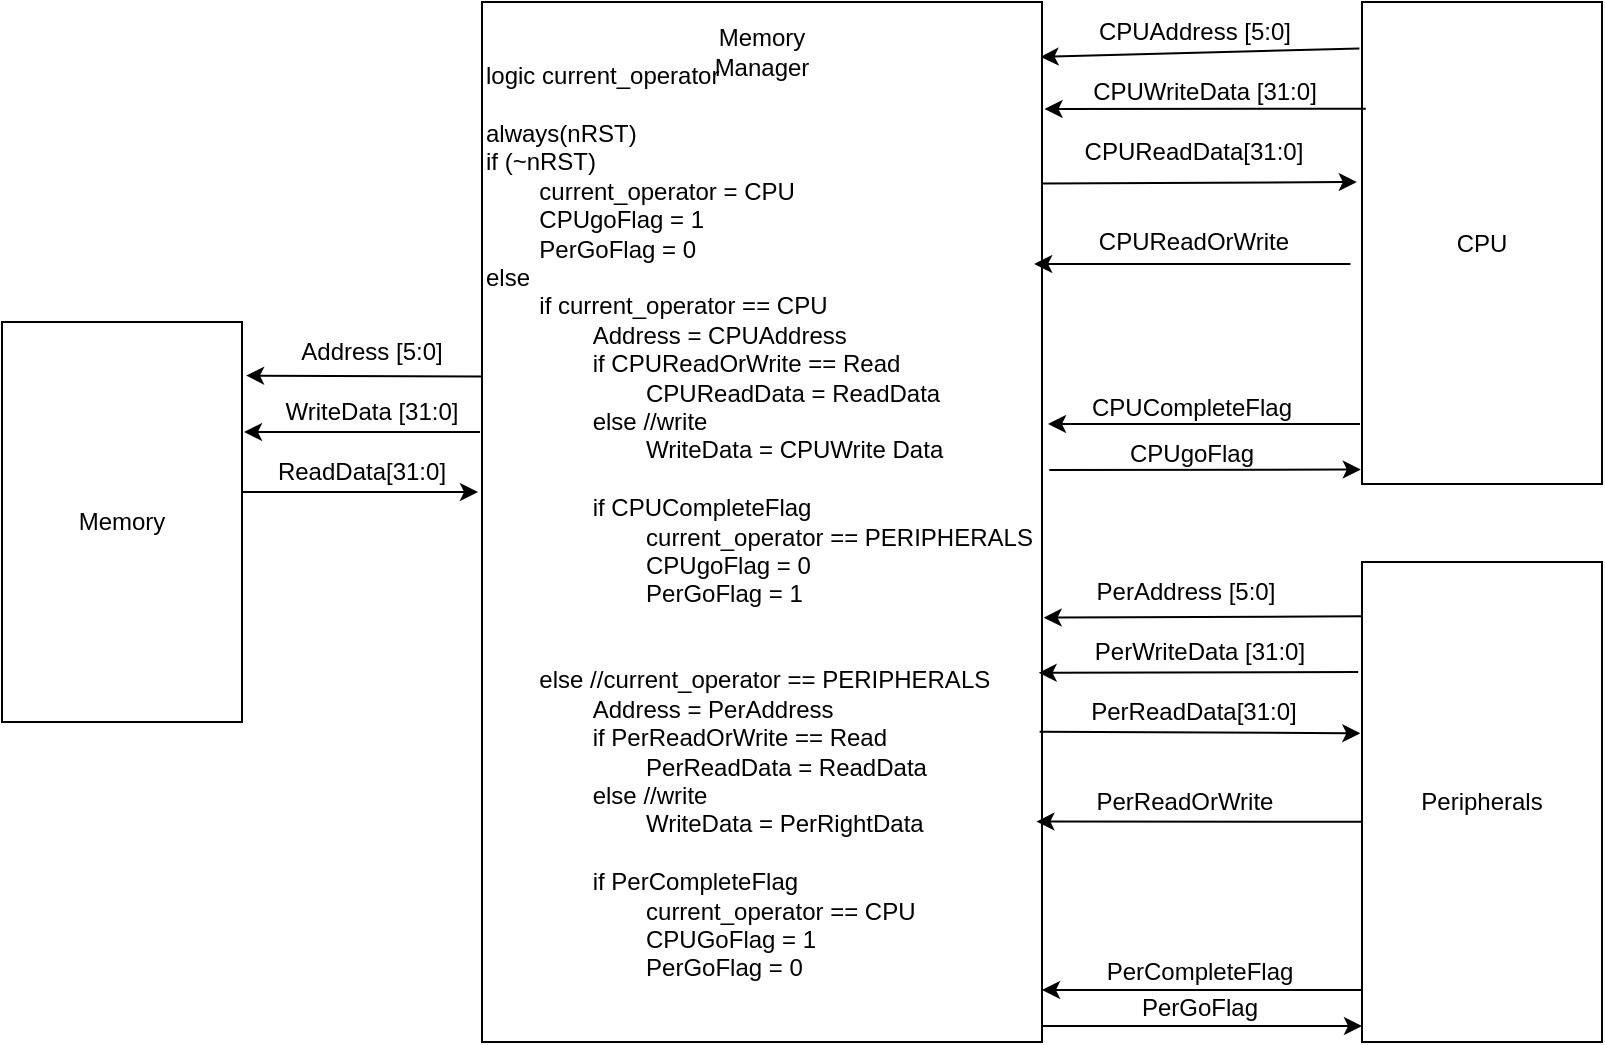 <mxfile version="24.5.5" type="github">
  <diagram name="Page-1" id="5N3FuZsPKprVkAYtZtM9">
    <mxGraphModel dx="1032" dy="418" grid="1" gridSize="10" guides="1" tooltips="1" connect="1" arrows="1" fold="1" page="1" pageScale="1" pageWidth="850" pageHeight="1100" math="0" shadow="0">
      <root>
        <mxCell id="0" />
        <mxCell id="1" parent="0" />
        <mxCell id="R8gj5nb3La20g2x7-yIn-1" value="logic current_operator&lt;div&gt;&lt;br&gt;&lt;/div&gt;&lt;div&gt;always(nRST)&lt;/div&gt;&lt;div&gt;if (~nRST)&lt;/div&gt;&lt;div&gt;&lt;span style=&quot;white-space: pre;&quot;&gt;&#x9;&lt;/span&gt;current_operator = CPU&lt;br&gt;&lt;/div&gt;&lt;div&gt;&lt;span style=&quot;white-space: pre;&quot;&gt;&#x9;&lt;/span&gt;CPUgoFlag = 1&lt;br&gt;&lt;/div&gt;&lt;div&gt;&lt;span style=&quot;white-space: pre;&quot;&gt;&#x9;&lt;/span&gt;PerGoFlag = 0&lt;br&gt;&lt;/div&gt;&lt;div&gt;else&lt;/div&gt;&lt;div&gt;&lt;span style=&quot;white-space: pre;&quot;&gt;&#x9;&lt;/span&gt;if current_operator == CPU&lt;br&gt;&lt;/div&gt;&lt;div&gt;&lt;span style=&quot;white-space: pre;&quot;&gt;&#x9;&lt;/span&gt;&lt;span style=&quot;white-space: pre;&quot;&gt;&#x9;&lt;/span&gt;Address = CPUAddress&lt;br&gt;&lt;/div&gt;&lt;div&gt;&lt;span style=&quot;white-space: pre;&quot;&gt;&#x9;&lt;/span&gt;&lt;span style=&quot;white-space: pre;&quot;&gt;&#x9;&lt;/span&gt;if CPUReadOrWrite == Read&lt;br&gt;&lt;/div&gt;&lt;div&gt;&lt;span style=&quot;white-space: pre;&quot;&gt;&#x9;&lt;/span&gt;&lt;span style=&quot;white-space: pre;&quot;&gt;&#x9;&lt;/span&gt;&lt;span style=&quot;white-space: pre;&quot;&gt;&#x9;&lt;/span&gt;CPUReadData = ReadData&lt;br&gt;&lt;/div&gt;&lt;div&gt;&lt;span style=&quot;white-space: pre;&quot;&gt;&#x9;&lt;/span&gt;&lt;span style=&quot;white-space: pre;&quot;&gt;&#x9;&lt;/span&gt;else //write&lt;br&gt;&lt;/div&gt;&lt;div&gt;&lt;span style=&quot;white-space: pre;&quot;&gt;&#x9;&lt;/span&gt;&lt;span style=&quot;white-space: pre;&quot;&gt;&#x9;&lt;/span&gt;&lt;span style=&quot;white-space: pre;&quot;&gt;&#x9;&lt;/span&gt;WriteData = CPUWrite Data&lt;br&gt;&lt;/div&gt;&lt;div&gt;&lt;span style=&quot;white-space: pre;&quot;&gt;&#x9;&lt;/span&gt;&lt;span style=&quot;white-space: pre;&quot;&gt;&#x9;&lt;/span&gt;&lt;br&gt;&lt;/div&gt;&lt;div&gt;&lt;span style=&quot;white-space: pre;&quot;&gt;&#x9;&lt;/span&gt;&lt;span style=&quot;white-space: pre;&quot;&gt;&#x9;&lt;/span&gt;if CPUCompleteFlag&lt;br&gt;&lt;/div&gt;&lt;div&gt;&lt;span style=&quot;white-space: pre;&quot;&gt;&#x9;&lt;/span&gt;&lt;span style=&quot;white-space: pre;&quot;&gt;&#x9;&lt;/span&gt;&lt;span style=&quot;white-space: pre;&quot;&gt;&#x9;&lt;/span&gt;current_operator == PERIPHERALS&lt;/div&gt;&lt;div&gt;&lt;span style=&quot;white-space: pre;&quot;&gt;&#x9;&lt;/span&gt;&lt;span style=&quot;white-space: pre;&quot;&gt;&#x9;&lt;/span&gt;&lt;span style=&quot;white-space: pre;&quot;&gt;&#x9;&lt;/span&gt;CPUgoFlag = 0&lt;br&gt;&lt;/div&gt;&lt;div&gt;&lt;span style=&quot;white-space: pre;&quot;&gt;&#x9;&lt;/span&gt;&lt;span style=&quot;white-space: pre;&quot;&gt;&#x9;&lt;/span&gt;&lt;span style=&quot;white-space: pre;&quot;&gt;&#x9;&lt;/span&gt;PerGoFlag = 1&lt;br&gt;&lt;/div&gt;&lt;div&gt;&lt;span style=&quot;white-space: pre;&quot;&gt;&#x9;&lt;/span&gt;&lt;span style=&quot;white-space: pre;&quot;&gt;&#x9;&lt;/span&gt;&lt;span style=&quot;white-space: pre;&quot;&gt;&#x9;&lt;/span&gt;&lt;br&gt;&lt;/div&gt;&lt;div&gt;&lt;span style=&quot;white-space: pre;&quot;&gt;&#x9;&lt;/span&gt;&lt;span style=&quot;white-space: pre;&quot;&gt;&#x9;&lt;/span&gt;&lt;br&gt;&lt;/div&gt;&lt;div&gt;&lt;span style=&quot;white-space: pre;&quot;&gt;&#x9;&lt;/span&gt;else //current_operator == PERIPHERALS&lt;br&gt;&lt;/div&gt;&lt;div&gt;&lt;span style=&quot;white-space: pre;&quot;&gt;&#x9;&lt;/span&gt;&lt;span style=&quot;white-space: pre;&quot;&gt;&#x9;&lt;/span&gt;Address = PerAddress&lt;br&gt;&lt;/div&gt;&lt;div&gt;&lt;span style=&quot;white-space: pre;&quot;&gt;&#x9;&lt;/span&gt;&lt;span style=&quot;white-space: pre;&quot;&gt;&#x9;&lt;/span&gt;if PerReadOrWrite == Read&lt;br&gt;&lt;/div&gt;&lt;div&gt;&lt;span style=&quot;white-space: pre;&quot;&gt;&#x9;&lt;/span&gt;&lt;span style=&quot;white-space: pre;&quot;&gt;&#x9;&lt;span style=&quot;white-space: pre;&quot;&gt;&#x9;&lt;/span&gt;P&lt;/span&gt;erReadData = ReadData&lt;br&gt;&lt;/div&gt;&lt;div&gt;&lt;span style=&quot;white-space: pre;&quot;&gt;&#x9;&lt;/span&gt;&lt;span style=&quot;white-space: pre;&quot;&gt;&#x9;&lt;/span&gt;else //write&lt;br&gt;&lt;/div&gt;&lt;div&gt;&lt;span style=&quot;white-space: pre;&quot;&gt;&#x9;&lt;/span&gt;&lt;span style=&quot;white-space: pre;&quot;&gt;&#x9;&lt;/span&gt;&lt;span style=&quot;white-space: pre;&quot;&gt;&#x9;&lt;/span&gt;WriteData = PerRightData&lt;br&gt;&lt;/div&gt;&lt;div&gt;&lt;br&gt;&lt;/div&gt;&lt;div&gt;&lt;span style=&quot;white-space: pre;&quot;&gt;&#x9;&lt;/span&gt;&lt;span style=&quot;white-space: pre;&quot;&gt;&#x9;&lt;/span&gt;&lt;span style=&quot;background-color: initial;&quot;&gt;if PerCompleteFlag&lt;/span&gt;&lt;br&gt;&lt;/div&gt;&lt;div&gt;&lt;span style=&quot;white-space: pre;&quot;&gt;&#x9;&lt;/span&gt;&lt;span style=&quot;white-space: pre;&quot;&gt;&#x9;&lt;/span&gt;&lt;span style=&quot;white-space: pre;&quot;&gt;&#x9;&lt;/span&gt;current_operator == CPU&lt;/div&gt;&lt;div&gt;&lt;span style=&quot;white-space: pre;&quot;&gt;&#x9;&lt;/span&gt;&lt;span style=&quot;white-space: pre;&quot;&gt;&#x9;&lt;/span&gt;&lt;span style=&quot;white-space: pre;&quot;&gt;&#x9;&lt;/span&gt;CPUGoFlag = 1&lt;br&gt;&lt;/div&gt;&lt;div&gt;&lt;span style=&quot;white-space: pre;&quot;&gt;&#x9;&lt;/span&gt;&lt;span style=&quot;white-space: pre;&quot;&gt;&#x9;&lt;/span&gt;&lt;span style=&quot;white-space: pre;&quot;&gt;&#x9;&lt;/span&gt;PerGoFlag = 0&lt;/div&gt;" style="rounded=0;whiteSpace=wrap;html=1;align=left;" vertex="1" parent="1">
          <mxGeometry x="240" y="40" width="280" height="520" as="geometry" />
        </mxCell>
        <mxCell id="R8gj5nb3La20g2x7-yIn-2" value="Memory" style="rounded=0;whiteSpace=wrap;html=1;" vertex="1" parent="1">
          <mxGeometry y="200" width="120" height="200" as="geometry" />
        </mxCell>
        <mxCell id="R8gj5nb3La20g2x7-yIn-3" value="" style="endArrow=classic;html=1;rounded=0;exitX=-0.002;exitY=0.36;exitDx=0;exitDy=0;exitPerimeter=0;entryX=1.017;entryY=0.134;entryDx=0;entryDy=0;entryPerimeter=0;" edge="1" parent="1" target="R8gj5nb3La20g2x7-yIn-2">
          <mxGeometry width="50" height="50" relative="1" as="geometry">
            <mxPoint x="239.6" y="227.2" as="sourcePoint" />
            <mxPoint x="370" y="350" as="targetPoint" />
          </mxGeometry>
        </mxCell>
        <mxCell id="R8gj5nb3La20g2x7-yIn-4" value="" style="endArrow=classic;html=1;rounded=0;exitX=0.002;exitY=0.134;exitDx=0;exitDy=0;exitPerimeter=0;entryX=1.017;entryY=0.134;entryDx=0;entryDy=0;entryPerimeter=0;" edge="1" parent="1">
          <mxGeometry width="50" height="50" relative="1" as="geometry">
            <mxPoint x="239" y="255" as="sourcePoint" />
            <mxPoint x="121" y="255" as="targetPoint" />
          </mxGeometry>
        </mxCell>
        <mxCell id="R8gj5nb3La20g2x7-yIn-6" value="" style="endArrow=classic;html=1;rounded=0;exitX=0.002;exitY=0.134;exitDx=0;exitDy=0;exitPerimeter=0;entryX=1.017;entryY=0.134;entryDx=0;entryDy=0;entryPerimeter=0;" edge="1" parent="1">
          <mxGeometry width="50" height="50" relative="1" as="geometry">
            <mxPoint x="120" y="285" as="sourcePoint" />
            <mxPoint x="238" y="285" as="targetPoint" />
          </mxGeometry>
        </mxCell>
        <mxCell id="R8gj5nb3La20g2x7-yIn-8" value="Address [5:0]" style="text;html=1;align=center;verticalAlign=middle;whiteSpace=wrap;rounded=0;" vertex="1" parent="1">
          <mxGeometry x="130" y="200" width="110" height="30" as="geometry" />
        </mxCell>
        <mxCell id="R8gj5nb3La20g2x7-yIn-9" value="WriteData [31:0]&lt;span style=&quot;color: rgba(0, 0, 0, 0); font-family: monospace; font-size: 0px; text-align: start; text-wrap: nowrap;&quot;&gt;%3CmxGraphModel%3E%3Croot%3E%3CmxCell%20id%3D%220%22%2F%3E%3CmxCell%20id%3D%221%22%20parent%3D%220%22%2F%3E%3CmxCell%20id%3D%222%22%20value%3D%22WriteAddress%20%5B5%3A0%5D%22%20style%3D%22text%3Bhtml%3D1%3Balign%3Dcenter%3BverticalAlign%3Dmiddle%3BwhiteSpace%3Dwrap%3Brounded%3D0%3B%22%20vertex%3D%221%22%20parent%3D%221%22%3E%3CmxGeometry%20x%3D%22210%22%20y%3D%22200%22%20width%3D%22110%22%20height%3D%2230%22%20as%3D%22geometry%22%2F%3E%3C%2FmxCell%3E%3C%2Froot%3E%3C%2FmxGraphModel%3E&lt;/span&gt;" style="text;html=1;align=center;verticalAlign=middle;whiteSpace=wrap;rounded=0;" vertex="1" parent="1">
          <mxGeometry x="130" y="230" width="110" height="30" as="geometry" />
        </mxCell>
        <mxCell id="R8gj5nb3La20g2x7-yIn-11" value="ReadData[31:0]" style="text;html=1;align=center;verticalAlign=middle;whiteSpace=wrap;rounded=0;" vertex="1" parent="1">
          <mxGeometry x="125" y="260" width="110" height="30" as="geometry" />
        </mxCell>
        <mxCell id="R8gj5nb3La20g2x7-yIn-12" value="Memory Manager" style="text;html=1;align=center;verticalAlign=middle;whiteSpace=wrap;rounded=0;" vertex="1" parent="1">
          <mxGeometry x="350" y="50" width="60" height="30" as="geometry" />
        </mxCell>
        <mxCell id="R8gj5nb3La20g2x7-yIn-13" value="Peripherals" style="rounded=0;whiteSpace=wrap;html=1;" vertex="1" parent="1">
          <mxGeometry x="680" y="320" width="120" height="240" as="geometry" />
        </mxCell>
        <mxCell id="R8gj5nb3La20g2x7-yIn-14" value="CPU" style="rounded=0;whiteSpace=wrap;html=1;" vertex="1" parent="1">
          <mxGeometry x="680" y="40" width="120" height="241" as="geometry" />
        </mxCell>
        <mxCell id="R8gj5nb3La20g2x7-yIn-15" value="" style="endArrow=classic;html=1;rounded=0;exitX=1.013;exitY=0.45;exitDx=0;exitDy=0;entryX=-0.005;entryY=0.97;entryDx=0;entryDy=0;entryPerimeter=0;exitPerimeter=0;" edge="1" parent="1" source="R8gj5nb3La20g2x7-yIn-1" target="R8gj5nb3La20g2x7-yIn-14">
          <mxGeometry width="50" height="50" relative="1" as="geometry">
            <mxPoint x="490" y="300" as="sourcePoint" />
            <mxPoint x="600" y="276" as="targetPoint" />
          </mxGeometry>
        </mxCell>
        <mxCell id="R8gj5nb3La20g2x7-yIn-16" value="CPUgoFlag" style="text;html=1;align=center;verticalAlign=middle;whiteSpace=wrap;rounded=0;" vertex="1" parent="1">
          <mxGeometry x="565" y="251" width="60" height="30" as="geometry" />
        </mxCell>
        <mxCell id="R8gj5nb3La20g2x7-yIn-21" value="" style="endArrow=classic;html=1;rounded=0;exitX=0;exitY=0.25;exitDx=0;exitDy=0;entryX=1.003;entryY=0.124;entryDx=0;entryDy=0;entryPerimeter=0;" edge="1" parent="1">
          <mxGeometry width="50" height="50" relative="1" as="geometry">
            <mxPoint x="678.68" y="63.25" as="sourcePoint" />
            <mxPoint x="519.28" y="67.48" as="targetPoint" />
          </mxGeometry>
        </mxCell>
        <mxCell id="R8gj5nb3La20g2x7-yIn-22" value="" style="endArrow=classic;html=1;rounded=0;exitX=0.027;exitY=0.375;exitDx=0;exitDy=0;exitPerimeter=0;entryX=1.013;entryY=0.174;entryDx=0;entryDy=0;entryPerimeter=0;" edge="1" parent="1">
          <mxGeometry width="50" height="50" relative="1" as="geometry">
            <mxPoint x="681.92" y="93.375" as="sourcePoint" />
            <mxPoint x="521.28" y="93.48" as="targetPoint" />
          </mxGeometry>
        </mxCell>
        <mxCell id="R8gj5nb3La20g2x7-yIn-23" value="" style="endArrow=classic;html=1;rounded=0;exitX=-0.037;exitY=0.697;exitDx=0;exitDy=0;exitPerimeter=0;entryX=0.987;entryY=0.323;entryDx=0;entryDy=0;entryPerimeter=0;" edge="1" parent="1">
          <mxGeometry width="50" height="50" relative="1" as="geometry">
            <mxPoint x="674.24" y="170.977" as="sourcePoint" />
            <mxPoint x="516.08" y="170.96" as="targetPoint" />
          </mxGeometry>
        </mxCell>
        <mxCell id="R8gj5nb3La20g2x7-yIn-24" value="" style="endArrow=classic;html=1;rounded=0;exitX=1.016;exitY=0.381;exitDx=0;exitDy=0;exitPerimeter=0;entryX=0.005;entryY=0.819;entryDx=0;entryDy=0;entryPerimeter=0;" edge="1" parent="1">
          <mxGeometry width="50" height="50" relative="1" as="geometry">
            <mxPoint x="520" y="130.74" as="sourcePoint" />
            <mxPoint x="677.4" y="129.999" as="targetPoint" />
          </mxGeometry>
        </mxCell>
        <mxCell id="R8gj5nb3La20g2x7-yIn-28" value="" style="endArrow=classic;html=1;rounded=0;entryX=-0.005;entryY=0.935;entryDx=0;entryDy=0;entryPerimeter=0;" edge="1" parent="1">
          <mxGeometry width="50" height="50" relative="1" as="geometry">
            <mxPoint x="520" y="552" as="sourcePoint" />
            <mxPoint x="680" y="552" as="targetPoint" />
          </mxGeometry>
        </mxCell>
        <mxCell id="R8gj5nb3La20g2x7-yIn-29" value="PerGoFlag" style="text;html=1;align=center;verticalAlign=middle;whiteSpace=wrap;rounded=0;" vertex="1" parent="1">
          <mxGeometry x="569" y="528" width="60" height="30" as="geometry" />
        </mxCell>
        <mxCell id="R8gj5nb3La20g2x7-yIn-31" value="" style="endArrow=classic;html=1;rounded=0;exitX=0;exitY=0.113;exitDx=0;exitDy=0;exitPerimeter=0;entryX=1.003;entryY=0.592;entryDx=0;entryDy=0;entryPerimeter=0;" edge="1" parent="1" source="R8gj5nb3La20g2x7-yIn-13" target="R8gj5nb3La20g2x7-yIn-1">
          <mxGeometry width="50" height="50" relative="1" as="geometry">
            <mxPoint x="660" y="347" as="sourcePoint" />
            <mxPoint x="542" y="347" as="targetPoint" />
          </mxGeometry>
        </mxCell>
        <mxCell id="R8gj5nb3La20g2x7-yIn-32" value="" style="endArrow=classic;html=1;rounded=0;exitX=-0.016;exitY=0.229;exitDx=0;exitDy=0;exitPerimeter=0;entryX=0.994;entryY=0.645;entryDx=0;entryDy=0;entryPerimeter=0;" edge="1" parent="1" source="R8gj5nb3La20g2x7-yIn-13" target="R8gj5nb3La20g2x7-yIn-1">
          <mxGeometry width="50" height="50" relative="1" as="geometry">
            <mxPoint x="659" y="375" as="sourcePoint" />
            <mxPoint x="541" y="375" as="targetPoint" />
          </mxGeometry>
        </mxCell>
        <mxCell id="R8gj5nb3La20g2x7-yIn-33" value="" style="endArrow=classic;html=1;rounded=0;exitX=0;exitY=0.541;exitDx=0;exitDy=0;exitPerimeter=0;entryX=0.99;entryY=0.788;entryDx=0;entryDy=0;entryPerimeter=0;" edge="1" parent="1" source="R8gj5nb3La20g2x7-yIn-13" target="R8gj5nb3La20g2x7-yIn-1">
          <mxGeometry width="50" height="50" relative="1" as="geometry">
            <mxPoint x="660" y="450" as="sourcePoint" />
            <mxPoint x="542" y="450" as="targetPoint" />
          </mxGeometry>
        </mxCell>
        <mxCell id="R8gj5nb3La20g2x7-yIn-34" value="" style="endArrow=classic;html=1;rounded=0;exitX=0.994;exitY=0.842;exitDx=0;exitDy=0;exitPerimeter=0;entryX=-0.011;entryY=0.661;entryDx=0;entryDy=0;entryPerimeter=0;" edge="1" parent="1">
          <mxGeometry width="50" height="50" relative="1" as="geometry">
            <mxPoint x="518.82" y="404.84" as="sourcePoint" />
            <mxPoint x="679.18" y="405.64" as="targetPoint" />
          </mxGeometry>
        </mxCell>
        <mxCell id="R8gj5nb3La20g2x7-yIn-38" value="CPUReadOrWrite" style="text;html=1;align=center;verticalAlign=middle;whiteSpace=wrap;rounded=0;" vertex="1" parent="1">
          <mxGeometry x="530" y="145" width="131.68" height="30" as="geometry" />
        </mxCell>
        <mxCell id="R8gj5nb3La20g2x7-yIn-39" value="CPUAddress [5:0]" style="text;html=1;align=center;verticalAlign=middle;whiteSpace=wrap;rounded=0;" vertex="1" parent="1">
          <mxGeometry x="530" y="40" width="132.68" height="30" as="geometry" />
        </mxCell>
        <mxCell id="R8gj5nb3La20g2x7-yIn-40" value="CPUWriteData [31:0]&lt;span style=&quot;color: rgba(0, 0, 0, 0); font-family: monospace; font-size: 0px; text-align: start; text-wrap: nowrap;&quot;&gt;%3CmxGraphModel%3E%3Croot%3E%3CmxCell%20id%3D%220%22%2F%3E%3CmxCell%20id%3D%221%22%20parent%3D%220%22%2F%3E%3CmxCell%20id%3D%222%22%20value%3D%22WriteAddress%20%5B5%3A0%5D%22%20style%3D%22text%3Bhtml%3D1%3Balign%3Dcenter%3BverticalAlign%3Dmiddle%3BwhiteSpace%3Dwrap%3Brounded%3D0%3B%22%20vertex%3D%221%22%20parent%3D%221%22%3E%3CmxGeometry%20x%3D%22210%22%20y%3D%22200%22%20width%3D%22110%22%20height%3D%2230%22%20as%3D%22geometry%22%2F%3E%3C%2FmxCell%3E%3C%2Froot%3E%3C%2FmxGraphModel%3E&lt;/span&gt;" style="text;html=1;align=center;verticalAlign=middle;whiteSpace=wrap;rounded=0;" vertex="1" parent="1">
          <mxGeometry x="540" y="70" width="122.68" height="30" as="geometry" />
        </mxCell>
        <mxCell id="R8gj5nb3La20g2x7-yIn-41" value="CPUReadData[31:0]" style="text;html=1;align=center;verticalAlign=middle;whiteSpace=wrap;rounded=0;" vertex="1" parent="1">
          <mxGeometry x="540.84" y="100" width="110" height="30" as="geometry" />
        </mxCell>
        <mxCell id="R8gj5nb3La20g2x7-yIn-42" value="PerReadOrWrite" style="text;html=1;align=center;verticalAlign=middle;whiteSpace=wrap;rounded=0;" vertex="1" parent="1">
          <mxGeometry x="530" y="425" width="123" height="30" as="geometry" />
        </mxCell>
        <mxCell id="R8gj5nb3La20g2x7-yIn-43" value="PerAddress [5:0]" style="text;html=1;align=center;verticalAlign=middle;whiteSpace=wrap;rounded=0;" vertex="1" parent="1">
          <mxGeometry x="530" y="320" width="124" height="30" as="geometry" />
        </mxCell>
        <mxCell id="R8gj5nb3La20g2x7-yIn-44" value="PerWriteData [31:0]&lt;span style=&quot;color: rgba(0, 0, 0, 0); font-family: monospace; font-size: 0px; text-align: start; text-wrap: nowrap;&quot;&gt;%3CmxGraphModel%3E%3Croot%3E%3CmxCell%20id%3D%220%22%2F%3E%3CmxCell%20id%3D%221%22%20parent%3D%220%22%2F%3E%3CmxCell%20id%3D%222%22%20value%3D%22WriteAddress%20%5B5%3A0%5D%22%20style%3D%22text%3Bhtml%3D1%3Balign%3Dcenter%3BverticalAlign%3Dmiddle%3BwhiteSpace%3Dwrap%3Brounded%3D0%3B%22%20vertex%3D%221%22%20parent%3D%221%22%3E%3CmxGeometry%20x%3D%22210%22%20y%3D%22200%22%20width%3D%22110%22%20height%3D%2230%22%20as%3D%22geometry%22%2F%3E%3C%2FmxCell%3E%3C%2Froot%3E%3C%2FmxGraphModel%3E&lt;/span&gt;" style="text;html=1;align=center;verticalAlign=middle;whiteSpace=wrap;rounded=0;" vertex="1" parent="1">
          <mxGeometry x="544" y="350" width="110" height="30" as="geometry" />
        </mxCell>
        <mxCell id="R8gj5nb3La20g2x7-yIn-45" value="PerReadData[31:0]" style="text;html=1;align=center;verticalAlign=middle;whiteSpace=wrap;rounded=0;" vertex="1" parent="1">
          <mxGeometry x="540.5" y="380" width="110" height="30" as="geometry" />
        </mxCell>
        <mxCell id="R8gj5nb3La20g2x7-yIn-48" value="" style="endArrow=classic;html=1;rounded=0;exitX=1.013;exitY=0.45;exitDx=0;exitDy=0;entryX=-0.005;entryY=0.97;entryDx=0;entryDy=0;entryPerimeter=0;exitPerimeter=0;" edge="1" parent="1">
          <mxGeometry width="50" height="50" relative="1" as="geometry">
            <mxPoint x="679" y="251" as="sourcePoint" />
            <mxPoint x="523" y="251" as="targetPoint" />
          </mxGeometry>
        </mxCell>
        <mxCell id="R8gj5nb3La20g2x7-yIn-49" value="CPUCompleteFlag" style="text;html=1;align=center;verticalAlign=middle;whiteSpace=wrap;rounded=0;" vertex="1" parent="1">
          <mxGeometry x="565" y="228" width="60" height="30" as="geometry" />
        </mxCell>
        <mxCell id="R8gj5nb3La20g2x7-yIn-51" value="" style="endArrow=classic;html=1;rounded=0;entryX=-0.005;entryY=0.935;entryDx=0;entryDy=0;entryPerimeter=0;" edge="1" parent="1">
          <mxGeometry width="50" height="50" relative="1" as="geometry">
            <mxPoint x="680" y="534" as="sourcePoint" />
            <mxPoint x="520" y="534" as="targetPoint" />
          </mxGeometry>
        </mxCell>
        <mxCell id="R8gj5nb3La20g2x7-yIn-52" value="PerCompleteFlag" style="text;html=1;align=center;verticalAlign=middle;whiteSpace=wrap;rounded=0;" vertex="1" parent="1">
          <mxGeometry x="569" y="510" width="60" height="30" as="geometry" />
        </mxCell>
      </root>
    </mxGraphModel>
  </diagram>
</mxfile>
